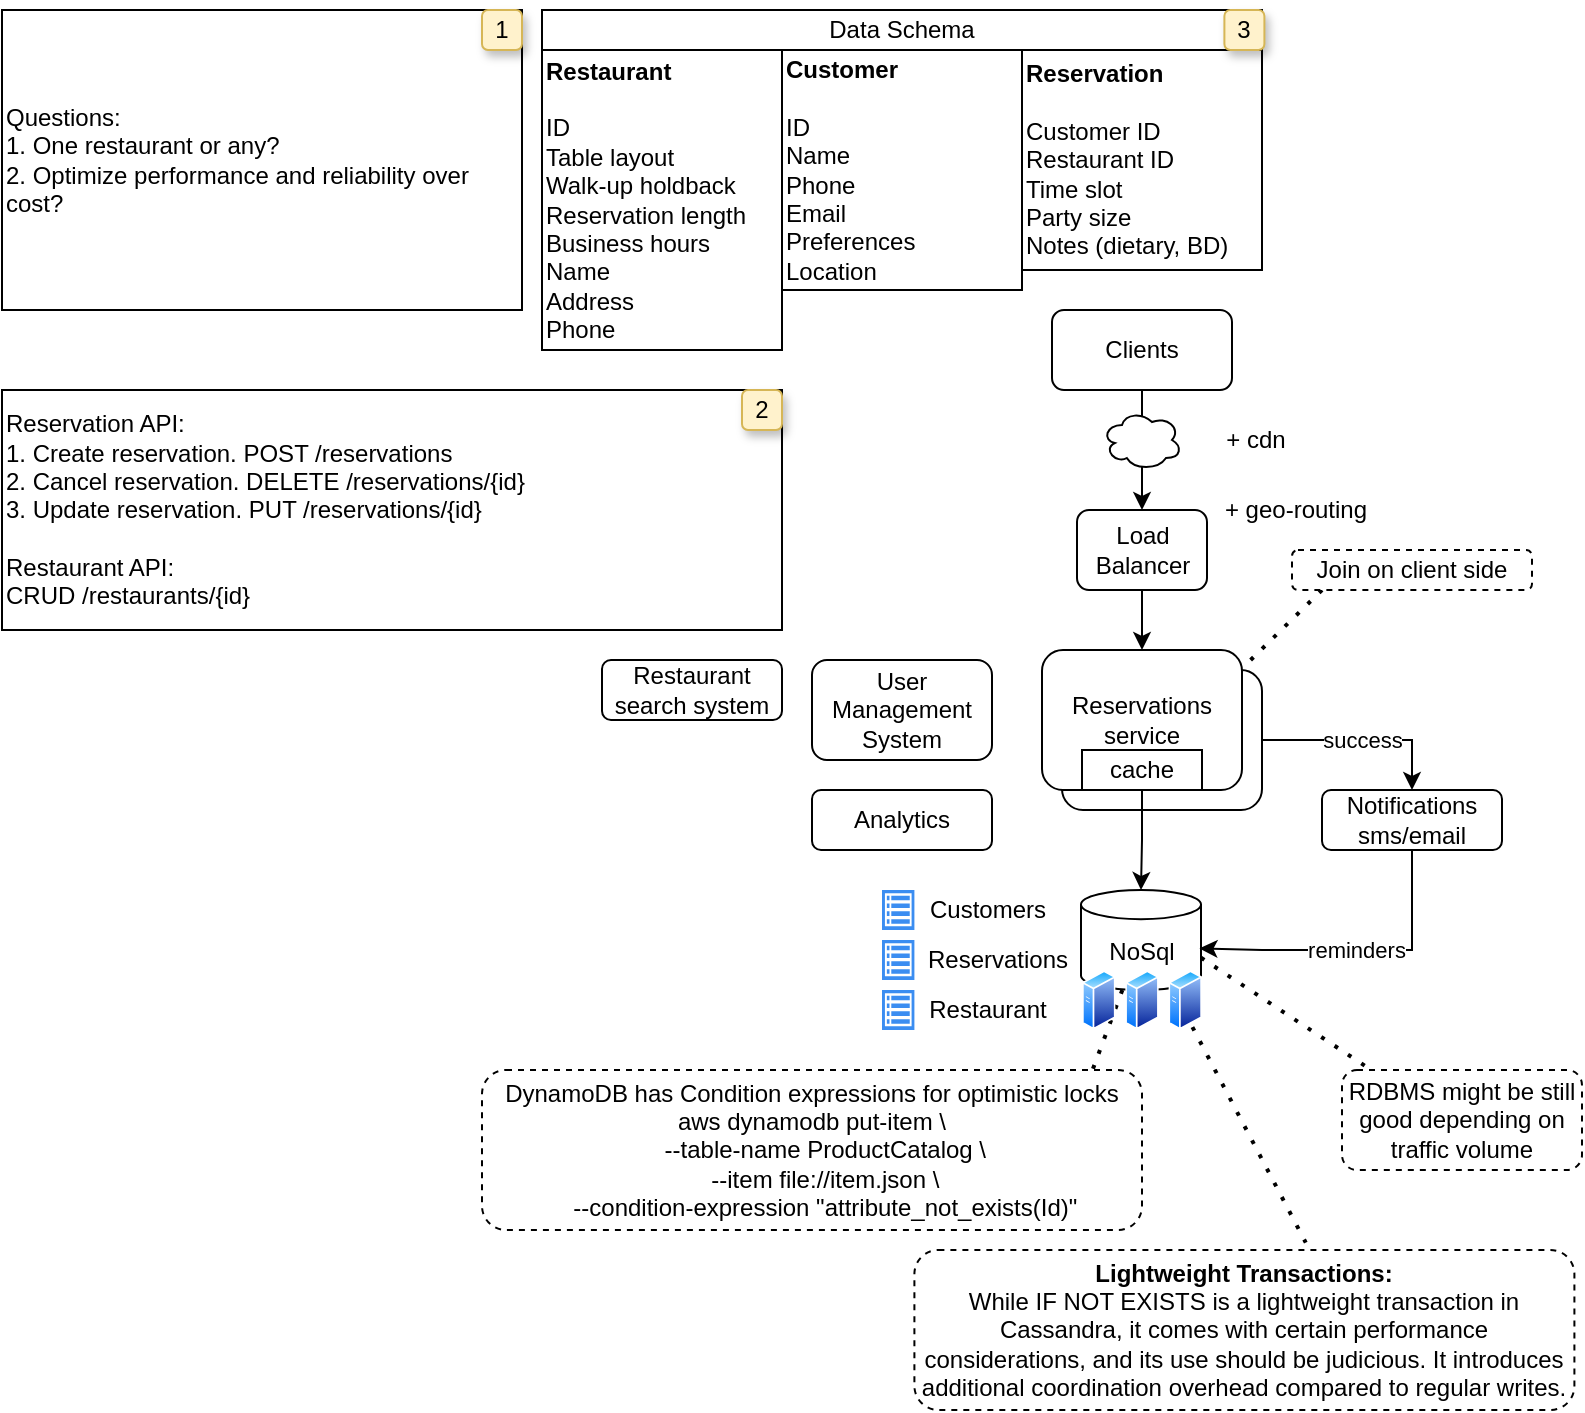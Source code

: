 <mxfile version="22.1.11" type="device">
  <diagram name="Page-1" id="ZZSd4HM62RbX2c47QIu4">
    <mxGraphModel dx="988" dy="527" grid="1" gridSize="10" guides="1" tooltips="1" connect="1" arrows="1" fold="1" page="1" pageScale="1" pageWidth="827" pageHeight="1169" math="0" shadow="0">
      <root>
        <mxCell id="0" />
        <mxCell id="1" parent="0" />
        <mxCell id="7qGTJKBD6qKdbUM0u3QY-79" value="" style="endArrow=none;dashed=1;html=1;dashPattern=1 3;strokeWidth=2;rounded=0;entryX=0.925;entryY=0;entryDx=0;entryDy=0;entryPerimeter=0;" edge="1" parent="1" source="7qGTJKBD6qKdbUM0u3QY-14" target="7qGTJKBD6qKdbUM0u3QY-78">
          <mxGeometry width="50" height="50" relative="1" as="geometry">
            <mxPoint x="690" y="500" as="sourcePoint" />
            <mxPoint x="652" y="538" as="targetPoint" />
          </mxGeometry>
        </mxCell>
        <mxCell id="7qGTJKBD6qKdbUM0u3QY-61" value="success" style="edgeStyle=orthogonalEdgeStyle;rounded=0;orthogonalLoop=1;jettySize=auto;html=1;entryX=0.5;entryY=0;entryDx=0;entryDy=0;" edge="1" parent="1" source="7qGTJKBD6qKdbUM0u3QY-58" target="7qGTJKBD6qKdbUM0u3QY-55">
          <mxGeometry relative="1" as="geometry" />
        </mxCell>
        <mxCell id="7qGTJKBD6qKdbUM0u3QY-58" value="" style="rounded=1;whiteSpace=wrap;html=1;" vertex="1" parent="1">
          <mxGeometry x="530" y="330" width="100" height="70" as="geometry" />
        </mxCell>
        <mxCell id="7qGTJKBD6qKdbUM0u3QY-1" value="Questions:&lt;br&gt;1. One restaurant or any?&lt;br&gt;2. Optimize performance and reliability over cost?" style="rounded=0;whiteSpace=wrap;html=1;align=left;" vertex="1" parent="1">
          <mxGeometry width="260" height="150" as="geometry" />
        </mxCell>
        <mxCell id="7qGTJKBD6qKdbUM0u3QY-7" value="Reservation API:&lt;br&gt;1. Create reservation. POST /reservations&lt;br&gt;2. Cancel reservation. DELETE /reservations/{id}&lt;br&gt;3. Update reservation. PUT /reservations/{id}&lt;br&gt;&lt;br&gt;Restaurant API:&amp;nbsp;&lt;br&gt;CRUD /restaurants/{id}" style="rounded=0;whiteSpace=wrap;html=1;align=left;" vertex="1" parent="1">
          <mxGeometry y="190" width="390" height="120" as="geometry" />
        </mxCell>
        <mxCell id="7qGTJKBD6qKdbUM0u3QY-42" style="edgeStyle=orthogonalEdgeStyle;rounded=0;orthogonalLoop=1;jettySize=auto;html=1;" edge="1" parent="1" source="7qGTJKBD6qKdbUM0u3QY-11" target="7qGTJKBD6qKdbUM0u3QY-19">
          <mxGeometry relative="1" as="geometry" />
        </mxCell>
        <mxCell id="7qGTJKBD6qKdbUM0u3QY-11" value="Clients" style="rounded=1;whiteSpace=wrap;html=1;" vertex="1" parent="1">
          <mxGeometry x="525" y="150" width="90" height="40" as="geometry" />
        </mxCell>
        <mxCell id="7qGTJKBD6qKdbUM0u3QY-14" value="NoSql" style="shape=cylinder3;whiteSpace=wrap;html=1;boundedLbl=1;backgroundOutline=1;size=7.286;" vertex="1" parent="1">
          <mxGeometry x="539.5" y="440" width="60" height="50" as="geometry" />
        </mxCell>
        <mxCell id="7qGTJKBD6qKdbUM0u3QY-60" value="" style="edgeStyle=orthogonalEdgeStyle;rounded=0;orthogonalLoop=1;jettySize=auto;html=1;" edge="1" parent="1" source="7qGTJKBD6qKdbUM0u3QY-19" target="7qGTJKBD6qKdbUM0u3QY-57">
          <mxGeometry relative="1" as="geometry" />
        </mxCell>
        <mxCell id="7qGTJKBD6qKdbUM0u3QY-19" value="Load Balancer" style="whiteSpace=wrap;html=1;rounded=1;" vertex="1" parent="1">
          <mxGeometry x="537.5" y="250" width="65" height="40" as="geometry" />
        </mxCell>
        <mxCell id="7qGTJKBD6qKdbUM0u3QY-25" value="Analytics" style="rounded=1;whiteSpace=wrap;html=1;" vertex="1" parent="1">
          <mxGeometry x="405" y="390" width="90" height="30" as="geometry" />
        </mxCell>
        <mxCell id="7qGTJKBD6qKdbUM0u3QY-26" value="&lt;b&gt;Restaurant&lt;br&gt;&lt;/b&gt;&lt;br&gt;ID&lt;br&gt;Table layout&lt;br&gt;Walk-up holdback&lt;br&gt;Reservation length&lt;br&gt;Business hours&lt;br&gt;Name&lt;br&gt;Address&lt;br&gt;Phone" style="rounded=0;whiteSpace=wrap;html=1;align=left;" vertex="1" parent="1">
          <mxGeometry x="270" y="20" width="120" height="150" as="geometry" />
        </mxCell>
        <mxCell id="7qGTJKBD6qKdbUM0u3QY-28" value="" style="ellipse;shape=cloud;whiteSpace=wrap;html=1;" vertex="1" parent="1">
          <mxGeometry x="550" y="200" width="40" height="30" as="geometry" />
        </mxCell>
        <mxCell id="7qGTJKBD6qKdbUM0u3QY-32" value="1" style="text;html=1;strokeColor=#d6b656;fillColor=#fff2cc;align=center;verticalAlign=middle;whiteSpace=wrap;rounded=1;glass=0;shadow=1;" vertex="1" parent="1">
          <mxGeometry x="240" width="20" height="20" as="geometry" />
        </mxCell>
        <mxCell id="7qGTJKBD6qKdbUM0u3QY-39" value="&lt;b&gt;Customer&lt;br&gt;&lt;/b&gt;&lt;br&gt;ID&lt;br&gt;Name&lt;br&gt;Phone&lt;br&gt;Email&lt;br&gt;Preferences&lt;br&gt;Location" style="rounded=0;whiteSpace=wrap;html=1;align=left;" vertex="1" parent="1">
          <mxGeometry x="390" y="20" width="120" height="120" as="geometry" />
        </mxCell>
        <mxCell id="7qGTJKBD6qKdbUM0u3QY-40" value="&lt;b&gt;Reservation&lt;br&gt;&lt;/b&gt;&lt;br&gt;Customer ID&lt;br&gt;Restaurant ID&lt;br&gt;Time slot&lt;br&gt;Party size&lt;br&gt;Notes (dietary, BD)" style="rounded=0;whiteSpace=wrap;html=1;align=left;" vertex="1" parent="1">
          <mxGeometry x="510" y="20" width="120" height="110" as="geometry" />
        </mxCell>
        <mxCell id="7qGTJKBD6qKdbUM0u3QY-41" value="Data Schema" style="rounded=0;whiteSpace=wrap;html=1;" vertex="1" parent="1">
          <mxGeometry x="270" width="360" height="20" as="geometry" />
        </mxCell>
        <mxCell id="7qGTJKBD6qKdbUM0u3QY-55" value="Notifications&lt;br&gt;sms/email" style="rounded=1;whiteSpace=wrap;html=1;" vertex="1" parent="1">
          <mxGeometry x="660" y="390" width="90" height="30" as="geometry" />
        </mxCell>
        <mxCell id="7qGTJKBD6qKdbUM0u3QY-56" value="User Management System" style="rounded=1;whiteSpace=wrap;html=1;" vertex="1" parent="1">
          <mxGeometry x="405" y="325" width="90" height="50" as="geometry" />
        </mxCell>
        <mxCell id="7qGTJKBD6qKdbUM0u3QY-57" value="Reservations service" style="rounded=1;whiteSpace=wrap;html=1;" vertex="1" parent="1">
          <mxGeometry x="520" y="320" width="100" height="70" as="geometry" />
        </mxCell>
        <mxCell id="7qGTJKBD6qKdbUM0u3QY-59" value="reminders" style="edgeStyle=orthogonalEdgeStyle;rounded=0;orthogonalLoop=1;jettySize=auto;html=1;entryX=0.987;entryY=0.584;entryDx=0;entryDy=0;entryPerimeter=0;" edge="1" parent="1" source="7qGTJKBD6qKdbUM0u3QY-55" target="7qGTJKBD6qKdbUM0u3QY-14">
          <mxGeometry relative="1" as="geometry">
            <Array as="points">
              <mxPoint x="705" y="470" />
              <mxPoint x="630" y="470" />
            </Array>
          </mxGeometry>
        </mxCell>
        <mxCell id="7qGTJKBD6qKdbUM0u3QY-63" style="edgeStyle=orthogonalEdgeStyle;rounded=0;orthogonalLoop=1;jettySize=auto;html=1;" edge="1" parent="1" source="7qGTJKBD6qKdbUM0u3QY-62" target="7qGTJKBD6qKdbUM0u3QY-14">
          <mxGeometry relative="1" as="geometry" />
        </mxCell>
        <mxCell id="7qGTJKBD6qKdbUM0u3QY-62" value="cache" style="rounded=0;whiteSpace=wrap;html=1;" vertex="1" parent="1">
          <mxGeometry x="540" y="370" width="60" height="20" as="geometry" />
        </mxCell>
        <mxCell id="7qGTJKBD6qKdbUM0u3QY-64" value="" style="sketch=0;html=1;aspect=fixed;strokeColor=none;shadow=0;fillColor=#3B8DF1;verticalAlign=top;labelPosition=center;verticalLabelPosition=bottom;shape=mxgraph.gcp2.view_list" vertex="1" parent="1">
          <mxGeometry x="440" y="440" width="16.2" height="20" as="geometry" />
        </mxCell>
        <mxCell id="7qGTJKBD6qKdbUM0u3QY-66" value="Customers" style="text;html=1;strokeColor=none;fillColor=none;align=center;verticalAlign=middle;whiteSpace=wrap;rounded=0;" vertex="1" parent="1">
          <mxGeometry x="461.2" y="435" width="63.8" height="30" as="geometry" />
        </mxCell>
        <mxCell id="7qGTJKBD6qKdbUM0u3QY-67" value="" style="sketch=0;html=1;aspect=fixed;strokeColor=none;shadow=0;fillColor=#3B8DF1;verticalAlign=top;labelPosition=center;verticalLabelPosition=bottom;shape=mxgraph.gcp2.view_list" vertex="1" parent="1">
          <mxGeometry x="440" y="465" width="16.2" height="20" as="geometry" />
        </mxCell>
        <mxCell id="7qGTJKBD6qKdbUM0u3QY-68" value="Reservations" style="text;html=1;strokeColor=none;fillColor=none;align=center;verticalAlign=middle;whiteSpace=wrap;rounded=0;" vertex="1" parent="1">
          <mxGeometry x="466.2" y="460" width="63.8" height="30" as="geometry" />
        </mxCell>
        <mxCell id="7qGTJKBD6qKdbUM0u3QY-69" value="" style="sketch=0;html=1;aspect=fixed;strokeColor=none;shadow=0;fillColor=#3B8DF1;verticalAlign=top;labelPosition=center;verticalLabelPosition=bottom;shape=mxgraph.gcp2.view_list" vertex="1" parent="1">
          <mxGeometry x="440" y="490" width="16.2" height="20" as="geometry" />
        </mxCell>
        <mxCell id="7qGTJKBD6qKdbUM0u3QY-70" value="Restaurant" style="text;html=1;strokeColor=none;fillColor=none;align=center;verticalAlign=middle;whiteSpace=wrap;rounded=0;" vertex="1" parent="1">
          <mxGeometry x="461.2" y="485" width="63.8" height="30" as="geometry" />
        </mxCell>
        <mxCell id="7qGTJKBD6qKdbUM0u3QY-71" value="" style="endArrow=none;dashed=1;html=1;dashPattern=1 3;strokeWidth=2;rounded=0;entryX=1.015;entryY=0.111;entryDx=0;entryDy=0;entryPerimeter=0;" edge="1" parent="1" target="7qGTJKBD6qKdbUM0u3QY-57">
          <mxGeometry width="50" height="50" relative="1" as="geometry">
            <mxPoint x="660" y="290" as="sourcePoint" />
            <mxPoint x="550" y="350" as="targetPoint" />
          </mxGeometry>
        </mxCell>
        <mxCell id="7qGTJKBD6qKdbUM0u3QY-72" value="Join on client side" style="rounded=1;whiteSpace=wrap;html=1;dashed=1;" vertex="1" parent="1">
          <mxGeometry x="645" y="270" width="120" height="20" as="geometry" />
        </mxCell>
        <mxCell id="7qGTJKBD6qKdbUM0u3QY-73" value="+ geo-routing" style="text;html=1;strokeColor=none;fillColor=none;align=center;verticalAlign=middle;whiteSpace=wrap;rounded=0;" vertex="1" parent="1">
          <mxGeometry x="602.5" y="235" width="87.5" height="30" as="geometry" />
        </mxCell>
        <mxCell id="7qGTJKBD6qKdbUM0u3QY-74" value="+ cdn" style="text;html=1;strokeColor=none;fillColor=none;align=center;verticalAlign=middle;whiteSpace=wrap;rounded=0;" vertex="1" parent="1">
          <mxGeometry x="602.5" y="200" width="47.5" height="30" as="geometry" />
        </mxCell>
        <mxCell id="7qGTJKBD6qKdbUM0u3QY-75" value="" style="image;aspect=fixed;perimeter=ellipsePerimeter;html=1;align=center;shadow=0;dashed=0;spacingTop=3;image=img/lib/active_directory/generic_server.svg;" vertex="1" parent="1">
          <mxGeometry x="540" y="480" width="16.8" height="30" as="geometry" />
        </mxCell>
        <mxCell id="7qGTJKBD6qKdbUM0u3QY-76" value="" style="image;aspect=fixed;perimeter=ellipsePerimeter;html=1;align=center;shadow=0;dashed=0;spacingTop=3;image=img/lib/active_directory/generic_server.svg;" vertex="1" parent="1">
          <mxGeometry x="561.6" y="480" width="16.8" height="30" as="geometry" />
        </mxCell>
        <mxCell id="7qGTJKBD6qKdbUM0u3QY-77" value="" style="image;aspect=fixed;perimeter=ellipsePerimeter;html=1;align=center;shadow=0;dashed=0;spacingTop=3;image=img/lib/active_directory/generic_server.svg;" vertex="1" parent="1">
          <mxGeometry x="583.2" y="480" width="16.8" height="30" as="geometry" />
        </mxCell>
        <mxCell id="7qGTJKBD6qKdbUM0u3QY-78" value="&lt;div&gt;DynamoDB has Condition expressions for optimistic locks&lt;br&gt;&lt;/div&gt;&lt;div&gt;aws dynamodb put-item \&lt;/div&gt;&lt;div&gt;&amp;nbsp; &amp;nbsp; --table-name ProductCatalog \&lt;/div&gt;&lt;div&gt;&amp;nbsp; &amp;nbsp; --item file://item.json \&lt;/div&gt;&lt;div&gt;&amp;nbsp; &amp;nbsp; --condition-expression &quot;attribute_not_exists(Id)&quot;&lt;/div&gt;" style="rounded=1;whiteSpace=wrap;html=1;dashed=1;" vertex="1" parent="1">
          <mxGeometry x="240" y="530" width="330" height="80" as="geometry" />
        </mxCell>
        <mxCell id="7qGTJKBD6qKdbUM0u3QY-80" value="" style="endArrow=none;dashed=1;html=1;dashPattern=1 3;strokeWidth=2;rounded=0;entryX=0.124;entryY=0.003;entryDx=0;entryDy=0;entryPerimeter=0;exitX=1;exitY=0;exitDx=0;exitDy=33.857;exitPerimeter=0;" edge="1" parent="1" source="7qGTJKBD6qKdbUM0u3QY-14" target="7qGTJKBD6qKdbUM0u3QY-81">
          <mxGeometry width="50" height="50" relative="1" as="geometry">
            <mxPoint x="650" y="485" as="sourcePoint" />
            <mxPoint x="681" y="525" as="targetPoint" />
          </mxGeometry>
        </mxCell>
        <mxCell id="7qGTJKBD6qKdbUM0u3QY-81" value="RDBMS might be still good depending on traffic volume" style="rounded=1;whiteSpace=wrap;html=1;dashed=1;" vertex="1" parent="1">
          <mxGeometry x="670" y="530" width="120" height="50" as="geometry" />
        </mxCell>
        <mxCell id="7qGTJKBD6qKdbUM0u3QY-82" value="Restaurant search system" style="rounded=1;whiteSpace=wrap;html=1;" vertex="1" parent="1">
          <mxGeometry x="300" y="325" width="90" height="30" as="geometry" />
        </mxCell>
        <mxCell id="7qGTJKBD6qKdbUM0u3QY-84" value="&lt;div&gt;&lt;b&gt;Lightweight Transactions:&lt;/b&gt;&lt;/div&gt;&lt;div&gt;While IF NOT EXISTS is a lightweight transaction in Cassandra, it comes with certain performance considerations, and its use should be judicious. It introduces additional coordination overhead compared to regular writes.&lt;/div&gt;" style="rounded=1;whiteSpace=wrap;html=1;dashed=1;" vertex="1" parent="1">
          <mxGeometry x="456.2" y="620" width="330" height="80" as="geometry" />
        </mxCell>
        <mxCell id="7qGTJKBD6qKdbUM0u3QY-85" value="" style="endArrow=none;dashed=1;html=1;dashPattern=1 3;strokeWidth=2;rounded=0;entryX=0.593;entryY=-0.046;entryDx=0;entryDy=0;entryPerimeter=0;exitX=0.75;exitY=1;exitDx=0;exitDy=0;" edge="1" parent="1" source="7qGTJKBD6qKdbUM0u3QY-77" target="7qGTJKBD6qKdbUM0u3QY-84">
          <mxGeometry width="50" height="50" relative="1" as="geometry">
            <mxPoint x="585" y="524" as="sourcePoint" />
            <mxPoint x="670" y="580" as="targetPoint" />
          </mxGeometry>
        </mxCell>
        <mxCell id="7qGTJKBD6qKdbUM0u3QY-86" value="2" style="text;html=1;strokeColor=#d6b656;fillColor=#fff2cc;align=center;verticalAlign=middle;whiteSpace=wrap;rounded=1;glass=0;shadow=1;" vertex="1" parent="1">
          <mxGeometry x="370" y="190" width="20" height="20" as="geometry" />
        </mxCell>
        <mxCell id="7qGTJKBD6qKdbUM0u3QY-87" value="3" style="text;html=1;strokeColor=#d6b656;fillColor=#fff2cc;align=center;verticalAlign=middle;whiteSpace=wrap;rounded=1;glass=0;shadow=1;" vertex="1" parent="1">
          <mxGeometry x="611.2" width="20" height="20" as="geometry" />
        </mxCell>
      </root>
    </mxGraphModel>
  </diagram>
</mxfile>
